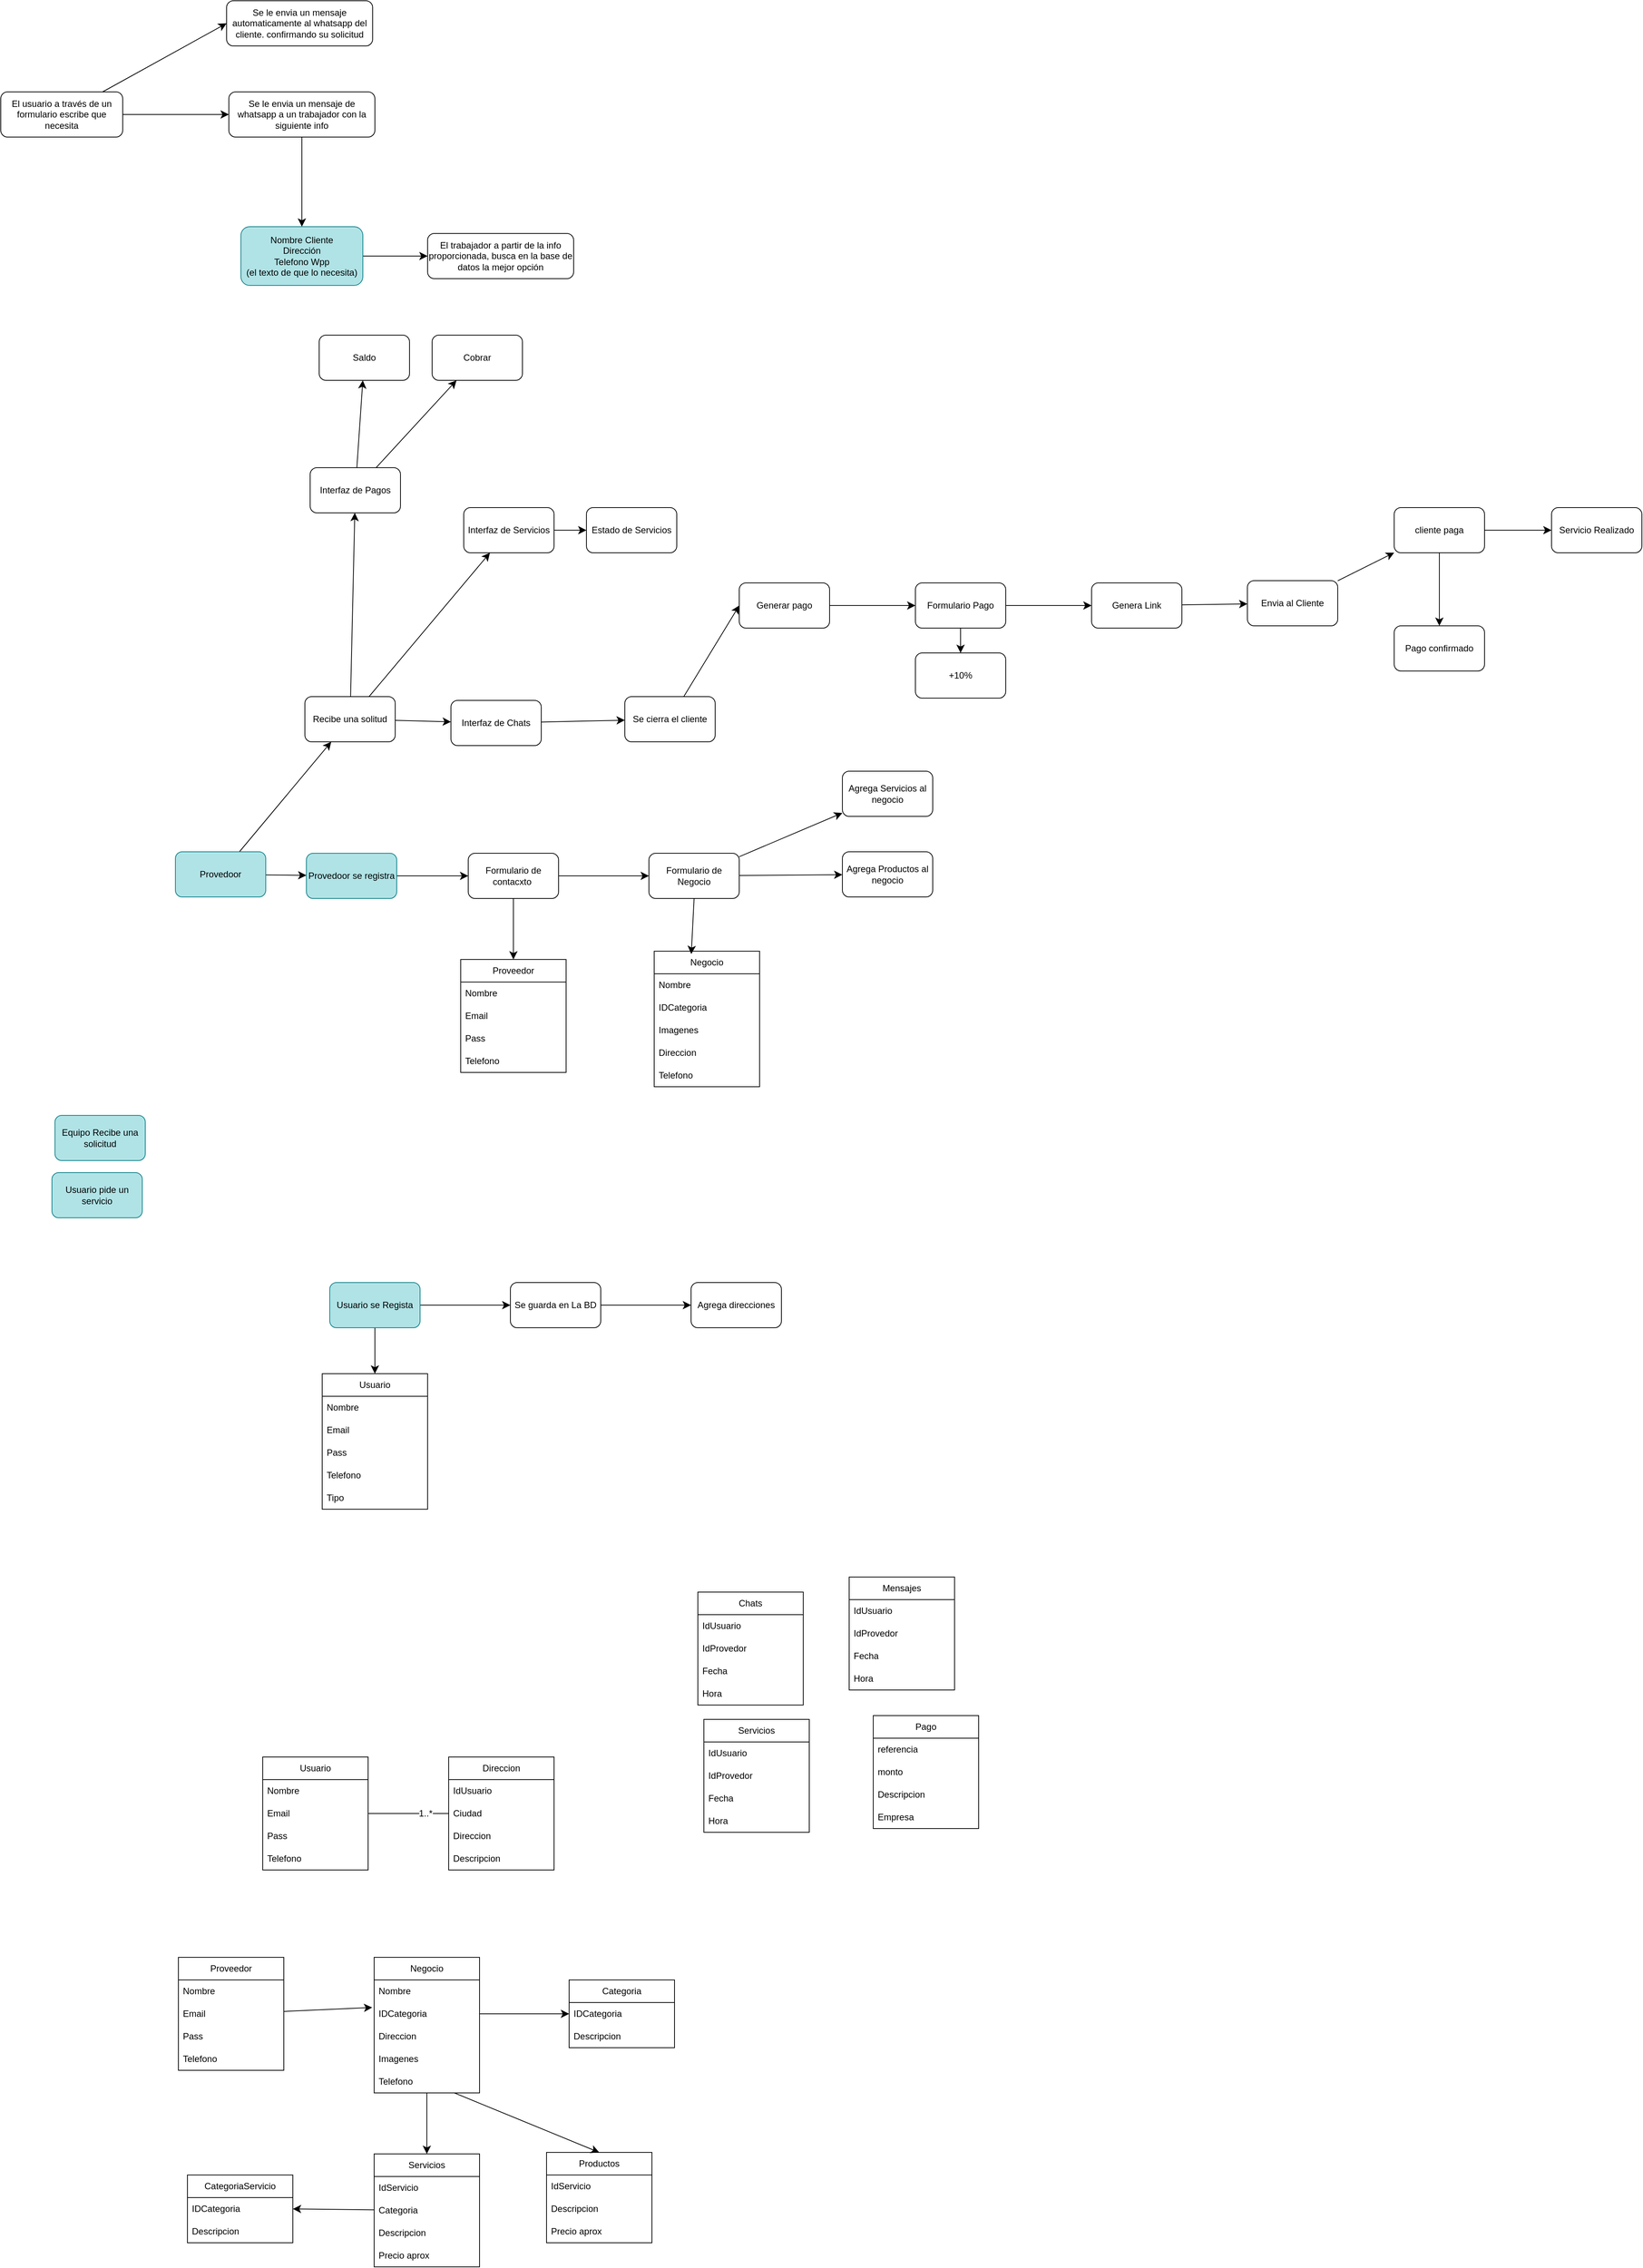 <mxfile version="26.0.14">
  <diagram name="Página-1" id="uaKkpWYk70eGb1zbvfOG">
    <mxGraphModel dx="1932" dy="2288" grid="0" gridSize="10" guides="1" tooltips="1" connect="1" arrows="1" fold="1" page="0" pageScale="1" pageWidth="827" pageHeight="1169" math="0" shadow="0">
      <root>
        <mxCell id="0" />
        <mxCell id="1" parent="0" />
        <mxCell id="vJcnkcI91-uDg8bevQt0-3" value="" style="edgeStyle=none;curved=1;rounded=0;orthogonalLoop=1;jettySize=auto;html=1;fontSize=12;startSize=8;endSize=8;entryX=0.5;entryY=0;entryDx=0;entryDy=0;" parent="1" source="vJcnkcI91-uDg8bevQt0-1" target="vJcnkcI91-uDg8bevQt0-4" edge="1">
          <mxGeometry relative="1" as="geometry">
            <mxPoint x="-21" y="307" as="targetPoint" />
          </mxGeometry>
        </mxCell>
        <mxCell id="vJcnkcI91-uDg8bevQt0-29" value="" style="edgeStyle=none;curved=1;rounded=0;orthogonalLoop=1;jettySize=auto;html=1;fontSize=12;startSize=8;endSize=8;" parent="1" source="vJcnkcI91-uDg8bevQt0-1" target="vJcnkcI91-uDg8bevQt0-28" edge="1">
          <mxGeometry relative="1" as="geometry" />
        </mxCell>
        <mxCell id="vJcnkcI91-uDg8bevQt0-1" value="Usuario se Regista" style="rounded=1;whiteSpace=wrap;html=1;fillColor=#b0e3e6;strokeColor=#0e8088;" parent="1" vertex="1">
          <mxGeometry x="-81" y="127" width="120" height="60" as="geometry" />
        </mxCell>
        <mxCell id="vJcnkcI91-uDg8bevQt0-4" value="Usuario" style="swimlane;fontStyle=0;childLayout=stackLayout;horizontal=1;startSize=30;horizontalStack=0;resizeParent=1;resizeParentMax=0;resizeLast=0;collapsible=1;marginBottom=0;whiteSpace=wrap;html=1;" parent="1" vertex="1">
          <mxGeometry x="-91" y="248" width="140" height="180" as="geometry" />
        </mxCell>
        <mxCell id="vJcnkcI91-uDg8bevQt0-6" value="Nombre" style="text;strokeColor=none;fillColor=none;align=left;verticalAlign=middle;spacingLeft=4;spacingRight=4;overflow=hidden;points=[[0,0.5],[1,0.5]];portConstraint=eastwest;rotatable=0;whiteSpace=wrap;html=1;" parent="vJcnkcI91-uDg8bevQt0-4" vertex="1">
          <mxGeometry y="30" width="140" height="30" as="geometry" />
        </mxCell>
        <mxCell id="vJcnkcI91-uDg8bevQt0-5" value="Email" style="text;strokeColor=none;fillColor=none;align=left;verticalAlign=middle;spacingLeft=4;spacingRight=4;overflow=hidden;points=[[0,0.5],[1,0.5]];portConstraint=eastwest;rotatable=0;whiteSpace=wrap;html=1;" parent="vJcnkcI91-uDg8bevQt0-4" vertex="1">
          <mxGeometry y="60" width="140" height="30" as="geometry" />
        </mxCell>
        <mxCell id="vJcnkcI91-uDg8bevQt0-8" value="Pass" style="text;strokeColor=none;fillColor=none;align=left;verticalAlign=middle;spacingLeft=4;spacingRight=4;overflow=hidden;points=[[0,0.5],[1,0.5]];portConstraint=eastwest;rotatable=0;whiteSpace=wrap;html=1;" parent="vJcnkcI91-uDg8bevQt0-4" vertex="1">
          <mxGeometry y="90" width="140" height="30" as="geometry" />
        </mxCell>
        <mxCell id="vJcnkcI91-uDg8bevQt0-7" value="Telefono" style="text;strokeColor=none;fillColor=none;align=left;verticalAlign=middle;spacingLeft=4;spacingRight=4;overflow=hidden;points=[[0,0.5],[1,0.5]];portConstraint=eastwest;rotatable=0;whiteSpace=wrap;html=1;" parent="vJcnkcI91-uDg8bevQt0-4" vertex="1">
          <mxGeometry y="120" width="140" height="30" as="geometry" />
        </mxCell>
        <mxCell id="vJcnkcI91-uDg8bevQt0-35" value="Tipo" style="text;strokeColor=none;fillColor=none;align=left;verticalAlign=middle;spacingLeft=4;spacingRight=4;overflow=hidden;points=[[0,0.5],[1,0.5]];portConstraint=eastwest;rotatable=0;whiteSpace=wrap;html=1;" parent="vJcnkcI91-uDg8bevQt0-4" vertex="1">
          <mxGeometry y="150" width="140" height="30" as="geometry" />
        </mxCell>
        <mxCell id="vJcnkcI91-uDg8bevQt0-15" value="Usuario" style="swimlane;fontStyle=0;childLayout=stackLayout;horizontal=1;startSize=30;horizontalStack=0;resizeParent=1;resizeParentMax=0;resizeLast=0;collapsible=1;marginBottom=0;whiteSpace=wrap;html=1;" parent="1" vertex="1">
          <mxGeometry x="-170" y="757" width="140" height="150" as="geometry" />
        </mxCell>
        <mxCell id="vJcnkcI91-uDg8bevQt0-16" value="Nombre" style="text;strokeColor=none;fillColor=none;align=left;verticalAlign=middle;spacingLeft=4;spacingRight=4;overflow=hidden;points=[[0,0.5],[1,0.5]];portConstraint=eastwest;rotatable=0;whiteSpace=wrap;html=1;" parent="vJcnkcI91-uDg8bevQt0-15" vertex="1">
          <mxGeometry y="30" width="140" height="30" as="geometry" />
        </mxCell>
        <mxCell id="vJcnkcI91-uDg8bevQt0-17" value="Email" style="text;strokeColor=none;fillColor=none;align=left;verticalAlign=middle;spacingLeft=4;spacingRight=4;overflow=hidden;points=[[0,0.5],[1,0.5]];portConstraint=eastwest;rotatable=0;whiteSpace=wrap;html=1;" parent="vJcnkcI91-uDg8bevQt0-15" vertex="1">
          <mxGeometry y="60" width="140" height="30" as="geometry" />
        </mxCell>
        <mxCell id="vJcnkcI91-uDg8bevQt0-18" value="Pass" style="text;strokeColor=none;fillColor=none;align=left;verticalAlign=middle;spacingLeft=4;spacingRight=4;overflow=hidden;points=[[0,0.5],[1,0.5]];portConstraint=eastwest;rotatable=0;whiteSpace=wrap;html=1;" parent="vJcnkcI91-uDg8bevQt0-15" vertex="1">
          <mxGeometry y="90" width="140" height="30" as="geometry" />
        </mxCell>
        <mxCell id="vJcnkcI91-uDg8bevQt0-19" value="Telefono" style="text;strokeColor=none;fillColor=none;align=left;verticalAlign=middle;spacingLeft=4;spacingRight=4;overflow=hidden;points=[[0,0.5],[1,0.5]];portConstraint=eastwest;rotatable=0;whiteSpace=wrap;html=1;" parent="vJcnkcI91-uDg8bevQt0-15" vertex="1">
          <mxGeometry y="120" width="140" height="30" as="geometry" />
        </mxCell>
        <mxCell id="vJcnkcI91-uDg8bevQt0-20" value="Direccion" style="swimlane;fontStyle=0;childLayout=stackLayout;horizontal=1;startSize=30;horizontalStack=0;resizeParent=1;resizeParentMax=0;resizeLast=0;collapsible=1;marginBottom=0;whiteSpace=wrap;html=1;" parent="1" vertex="1">
          <mxGeometry x="77" y="757" width="140" height="150" as="geometry" />
        </mxCell>
        <mxCell id="vJcnkcI91-uDg8bevQt0-21" value="IdUsuario" style="text;strokeColor=none;fillColor=none;align=left;verticalAlign=middle;spacingLeft=4;spacingRight=4;overflow=hidden;points=[[0,0.5],[1,0.5]];portConstraint=eastwest;rotatable=0;whiteSpace=wrap;html=1;" parent="vJcnkcI91-uDg8bevQt0-20" vertex="1">
          <mxGeometry y="30" width="140" height="30" as="geometry" />
        </mxCell>
        <mxCell id="vJcnkcI91-uDg8bevQt0-22" value="Ciudad" style="text;strokeColor=none;fillColor=none;align=left;verticalAlign=middle;spacingLeft=4;spacingRight=4;overflow=hidden;points=[[0,0.5],[1,0.5]];portConstraint=eastwest;rotatable=0;whiteSpace=wrap;html=1;" parent="vJcnkcI91-uDg8bevQt0-20" vertex="1">
          <mxGeometry y="60" width="140" height="30" as="geometry" />
        </mxCell>
        <mxCell id="vJcnkcI91-uDg8bevQt0-23" value="Direccion" style="text;strokeColor=none;fillColor=none;align=left;verticalAlign=middle;spacingLeft=4;spacingRight=4;overflow=hidden;points=[[0,0.5],[1,0.5]];portConstraint=eastwest;rotatable=0;whiteSpace=wrap;html=1;" parent="vJcnkcI91-uDg8bevQt0-20" vertex="1">
          <mxGeometry y="90" width="140" height="30" as="geometry" />
        </mxCell>
        <mxCell id="vJcnkcI91-uDg8bevQt0-24" value="Descripcion" style="text;strokeColor=none;fillColor=none;align=left;verticalAlign=middle;spacingLeft=4;spacingRight=4;overflow=hidden;points=[[0,0.5],[1,0.5]];portConstraint=eastwest;rotatable=0;whiteSpace=wrap;html=1;" parent="vJcnkcI91-uDg8bevQt0-20" vertex="1">
          <mxGeometry y="120" width="140" height="30" as="geometry" />
        </mxCell>
        <mxCell id="vJcnkcI91-uDg8bevQt0-26" style="edgeStyle=none;curved=1;rounded=0;orthogonalLoop=1;jettySize=auto;html=1;exitX=1;exitY=0.5;exitDx=0;exitDy=0;entryX=0;entryY=0.5;entryDx=0;entryDy=0;fontSize=12;strokeColor=default;endArrow=none;startFill=0;strokeWidth=1;" parent="1" source="vJcnkcI91-uDg8bevQt0-17" target="vJcnkcI91-uDg8bevQt0-22" edge="1">
          <mxGeometry relative="1" as="geometry" />
        </mxCell>
        <mxCell id="vJcnkcI91-uDg8bevQt0-27" value="1..*" style="edgeLabel;html=1;align=center;verticalAlign=middle;resizable=0;points=[];fontSize=12;" parent="vJcnkcI91-uDg8bevQt0-26" vertex="1" connectable="0">
          <mxGeometry x="0.409" relative="1" as="geometry">
            <mxPoint as="offset" />
          </mxGeometry>
        </mxCell>
        <mxCell id="vJcnkcI91-uDg8bevQt0-31" value="" style="edgeStyle=none;curved=1;rounded=0;orthogonalLoop=1;jettySize=auto;html=1;fontSize=12;startSize=8;endSize=8;" parent="1" source="vJcnkcI91-uDg8bevQt0-28" target="vJcnkcI91-uDg8bevQt0-30" edge="1">
          <mxGeometry relative="1" as="geometry" />
        </mxCell>
        <mxCell id="vJcnkcI91-uDg8bevQt0-28" value="Se guarda en La BD" style="rounded=1;whiteSpace=wrap;html=1;" parent="1" vertex="1">
          <mxGeometry x="159" y="127" width="120" height="60" as="geometry" />
        </mxCell>
        <mxCell id="vJcnkcI91-uDg8bevQt0-30" value="Agrega direcciones" style="rounded=1;whiteSpace=wrap;html=1;" parent="1" vertex="1">
          <mxGeometry x="399" y="127" width="120" height="60" as="geometry" />
        </mxCell>
        <mxCell id="vJcnkcI91-uDg8bevQt0-32" value="Usuario pide un servicio" style="rounded=1;whiteSpace=wrap;html=1;fillColor=#b0e3e6;strokeColor=#0e8088;" parent="1" vertex="1">
          <mxGeometry x="-450" y="-19" width="120" height="60" as="geometry" />
        </mxCell>
        <mxCell id="vJcnkcI91-uDg8bevQt0-73" style="edgeStyle=none;curved=1;rounded=0;orthogonalLoop=1;jettySize=auto;html=1;fontSize=12;startSize=8;endSize=8;" parent="1" source="vJcnkcI91-uDg8bevQt0-33" target="vJcnkcI91-uDg8bevQt0-72" edge="1">
          <mxGeometry relative="1" as="geometry" />
        </mxCell>
        <mxCell id="vJcnkcI91-uDg8bevQt0-33" value="Provedoor se registra" style="rounded=1;whiteSpace=wrap;html=1;fillColor=#b0e3e6;strokeColor=#0e8088;" parent="1" vertex="1">
          <mxGeometry x="-112" y="-443" width="120" height="60" as="geometry" />
        </mxCell>
        <mxCell id="vJcnkcI91-uDg8bevQt0-34" value="Equipo Recibe una solicitud" style="rounded=1;whiteSpace=wrap;html=1;fillColor=#b0e3e6;strokeColor=#0e8088;" parent="1" vertex="1">
          <mxGeometry x="-446" y="-95" width="120" height="60" as="geometry" />
        </mxCell>
        <mxCell id="vJcnkcI91-uDg8bevQt0-36" value="Proveedor" style="swimlane;fontStyle=0;childLayout=stackLayout;horizontal=1;startSize=30;horizontalStack=0;resizeParent=1;resizeParentMax=0;resizeLast=0;collapsible=1;marginBottom=0;whiteSpace=wrap;html=1;" parent="1" vertex="1">
          <mxGeometry x="-282" y="1023" width="140" height="150" as="geometry" />
        </mxCell>
        <mxCell id="vJcnkcI91-uDg8bevQt0-37" value="Nombre" style="text;strokeColor=none;fillColor=none;align=left;verticalAlign=middle;spacingLeft=4;spacingRight=4;overflow=hidden;points=[[0,0.5],[1,0.5]];portConstraint=eastwest;rotatable=0;whiteSpace=wrap;html=1;" parent="vJcnkcI91-uDg8bevQt0-36" vertex="1">
          <mxGeometry y="30" width="140" height="30" as="geometry" />
        </mxCell>
        <mxCell id="vJcnkcI91-uDg8bevQt0-38" value="Email" style="text;strokeColor=none;fillColor=none;align=left;verticalAlign=middle;spacingLeft=4;spacingRight=4;overflow=hidden;points=[[0,0.5],[1,0.5]];portConstraint=eastwest;rotatable=0;whiteSpace=wrap;html=1;" parent="vJcnkcI91-uDg8bevQt0-36" vertex="1">
          <mxGeometry y="60" width="140" height="30" as="geometry" />
        </mxCell>
        <mxCell id="vJcnkcI91-uDg8bevQt0-39" value="Pass" style="text;strokeColor=none;fillColor=none;align=left;verticalAlign=middle;spacingLeft=4;spacingRight=4;overflow=hidden;points=[[0,0.5],[1,0.5]];portConstraint=eastwest;rotatable=0;whiteSpace=wrap;html=1;" parent="vJcnkcI91-uDg8bevQt0-36" vertex="1">
          <mxGeometry y="90" width="140" height="30" as="geometry" />
        </mxCell>
        <mxCell id="vJcnkcI91-uDg8bevQt0-40" value="Telefono" style="text;strokeColor=none;fillColor=none;align=left;verticalAlign=middle;spacingLeft=4;spacingRight=4;overflow=hidden;points=[[0,0.5],[1,0.5]];portConstraint=eastwest;rotatable=0;whiteSpace=wrap;html=1;" parent="vJcnkcI91-uDg8bevQt0-36" vertex="1">
          <mxGeometry y="120" width="140" height="30" as="geometry" />
        </mxCell>
        <mxCell id="vJcnkcI91-uDg8bevQt0-59" value="" style="edgeStyle=none;curved=1;rounded=0;orthogonalLoop=1;jettySize=auto;html=1;fontSize=12;startSize=8;endSize=8;" parent="1" source="vJcnkcI91-uDg8bevQt0-41" target="vJcnkcI91-uDg8bevQt0-54" edge="1">
          <mxGeometry relative="1" as="geometry" />
        </mxCell>
        <mxCell id="vJcnkcI91-uDg8bevQt0-41" value="Negocio" style="swimlane;fontStyle=0;childLayout=stackLayout;horizontal=1;startSize=30;horizontalStack=0;resizeParent=1;resizeParentMax=0;resizeLast=0;collapsible=1;marginBottom=0;whiteSpace=wrap;html=1;" parent="1" vertex="1">
          <mxGeometry x="-22" y="1023" width="140" height="180" as="geometry" />
        </mxCell>
        <mxCell id="vJcnkcI91-uDg8bevQt0-42" value="Nombre" style="text;strokeColor=none;fillColor=none;align=left;verticalAlign=middle;spacingLeft=4;spacingRight=4;overflow=hidden;points=[[0,0.5],[1,0.5]];portConstraint=eastwest;rotatable=0;whiteSpace=wrap;html=1;" parent="vJcnkcI91-uDg8bevQt0-41" vertex="1">
          <mxGeometry y="30" width="140" height="30" as="geometry" />
        </mxCell>
        <mxCell id="vJcnkcI91-uDg8bevQt0-46" value="IDCategoria" style="text;strokeColor=none;fillColor=none;align=left;verticalAlign=middle;spacingLeft=4;spacingRight=4;overflow=hidden;points=[[0,0.5],[1,0.5]];portConstraint=eastwest;rotatable=0;whiteSpace=wrap;html=1;" parent="vJcnkcI91-uDg8bevQt0-41" vertex="1">
          <mxGeometry y="60" width="140" height="30" as="geometry" />
        </mxCell>
        <mxCell id="vJcnkcI91-uDg8bevQt0-43" value="Direccion" style="text;strokeColor=none;fillColor=none;align=left;verticalAlign=middle;spacingLeft=4;spacingRight=4;overflow=hidden;points=[[0,0.5],[1,0.5]];portConstraint=eastwest;rotatable=0;whiteSpace=wrap;html=1;" parent="vJcnkcI91-uDg8bevQt0-41" vertex="1">
          <mxGeometry y="90" width="140" height="30" as="geometry" />
        </mxCell>
        <mxCell id="vJcnkcI91-uDg8bevQt0-89" value="Imagenes" style="text;strokeColor=none;fillColor=none;align=left;verticalAlign=middle;spacingLeft=4;spacingRight=4;overflow=hidden;points=[[0,0.5],[1,0.5]];portConstraint=eastwest;rotatable=0;whiteSpace=wrap;html=1;" parent="vJcnkcI91-uDg8bevQt0-41" vertex="1">
          <mxGeometry y="120" width="140" height="30" as="geometry" />
        </mxCell>
        <mxCell id="vJcnkcI91-uDg8bevQt0-45" value="Telefono" style="text;strokeColor=none;fillColor=none;align=left;verticalAlign=middle;spacingLeft=4;spacingRight=4;overflow=hidden;points=[[0,0.5],[1,0.5]];portConstraint=eastwest;rotatable=0;whiteSpace=wrap;html=1;" parent="vJcnkcI91-uDg8bevQt0-41" vertex="1">
          <mxGeometry y="150" width="140" height="30" as="geometry" />
        </mxCell>
        <mxCell id="vJcnkcI91-uDg8bevQt0-47" value="Categoria" style="swimlane;fontStyle=0;childLayout=stackLayout;horizontal=1;startSize=30;horizontalStack=0;resizeParent=1;resizeParentMax=0;resizeLast=0;collapsible=1;marginBottom=0;whiteSpace=wrap;html=1;" parent="1" vertex="1">
          <mxGeometry x="237" y="1053" width="140" height="90" as="geometry" />
        </mxCell>
        <mxCell id="vJcnkcI91-uDg8bevQt0-48" value="IDCategoria" style="text;strokeColor=none;fillColor=none;align=left;verticalAlign=middle;spacingLeft=4;spacingRight=4;overflow=hidden;points=[[0,0.5],[1,0.5]];portConstraint=eastwest;rotatable=0;whiteSpace=wrap;html=1;" parent="vJcnkcI91-uDg8bevQt0-47" vertex="1">
          <mxGeometry y="30" width="140" height="30" as="geometry" />
        </mxCell>
        <mxCell id="vJcnkcI91-uDg8bevQt0-49" value="Descripcion" style="text;strokeColor=none;fillColor=none;align=left;verticalAlign=middle;spacingLeft=4;spacingRight=4;overflow=hidden;points=[[0,0.5],[1,0.5]];portConstraint=eastwest;rotatable=0;whiteSpace=wrap;html=1;" parent="vJcnkcI91-uDg8bevQt0-47" vertex="1">
          <mxGeometry y="60" width="140" height="30" as="geometry" />
        </mxCell>
        <mxCell id="vJcnkcI91-uDg8bevQt0-52" style="edgeStyle=none;curved=1;rounded=0;orthogonalLoop=1;jettySize=auto;html=1;exitX=1;exitY=0.5;exitDx=0;exitDy=0;entryX=0;entryY=0.5;entryDx=0;entryDy=0;fontSize=12;startSize=8;endSize=8;" parent="1" source="vJcnkcI91-uDg8bevQt0-46" target="vJcnkcI91-uDg8bevQt0-48" edge="1">
          <mxGeometry relative="1" as="geometry" />
        </mxCell>
        <mxCell id="vJcnkcI91-uDg8bevQt0-53" style="edgeStyle=none;curved=1;rounded=0;orthogonalLoop=1;jettySize=auto;html=1;entryX=-0.018;entryY=0.219;entryDx=0;entryDy=0;entryPerimeter=0;fontSize=12;startSize=8;endSize=8;" parent="1" source="vJcnkcI91-uDg8bevQt0-36" target="vJcnkcI91-uDg8bevQt0-46" edge="1">
          <mxGeometry relative="1" as="geometry" />
        </mxCell>
        <mxCell id="vJcnkcI91-uDg8bevQt0-54" value="Servicios" style="swimlane;fontStyle=0;childLayout=stackLayout;horizontal=1;startSize=30;horizontalStack=0;resizeParent=1;resizeParentMax=0;resizeLast=0;collapsible=1;marginBottom=0;whiteSpace=wrap;html=1;" parent="1" vertex="1">
          <mxGeometry x="-22" y="1284" width="140" height="150" as="geometry" />
        </mxCell>
        <mxCell id="vJcnkcI91-uDg8bevQt0-55" value="IdServicio" style="text;strokeColor=none;fillColor=none;align=left;verticalAlign=middle;spacingLeft=4;spacingRight=4;overflow=hidden;points=[[0,0.5],[1,0.5]];portConstraint=eastwest;rotatable=0;whiteSpace=wrap;html=1;" parent="vJcnkcI91-uDg8bevQt0-54" vertex="1">
          <mxGeometry y="30" width="140" height="30" as="geometry" />
        </mxCell>
        <mxCell id="vJcnkcI91-uDg8bevQt0-64" value="Categoria" style="text;strokeColor=none;fillColor=none;align=left;verticalAlign=middle;spacingLeft=4;spacingRight=4;overflow=hidden;points=[[0,0.5],[1,0.5]];portConstraint=eastwest;rotatable=0;whiteSpace=wrap;html=1;" parent="vJcnkcI91-uDg8bevQt0-54" vertex="1">
          <mxGeometry y="60" width="140" height="30" as="geometry" />
        </mxCell>
        <mxCell id="vJcnkcI91-uDg8bevQt0-56" value="Descripcion" style="text;strokeColor=none;fillColor=none;align=left;verticalAlign=middle;spacingLeft=4;spacingRight=4;overflow=hidden;points=[[0,0.5],[1,0.5]];portConstraint=eastwest;rotatable=0;whiteSpace=wrap;html=1;" parent="vJcnkcI91-uDg8bevQt0-54" vertex="1">
          <mxGeometry y="90" width="140" height="30" as="geometry" />
        </mxCell>
        <mxCell id="vJcnkcI91-uDg8bevQt0-57" value="Precio aprox" style="text;strokeColor=none;fillColor=none;align=left;verticalAlign=middle;spacingLeft=4;spacingRight=4;overflow=hidden;points=[[0,0.5],[1,0.5]];portConstraint=eastwest;rotatable=0;whiteSpace=wrap;html=1;" parent="vJcnkcI91-uDg8bevQt0-54" vertex="1">
          <mxGeometry y="120" width="140" height="30" as="geometry" />
        </mxCell>
        <mxCell id="vJcnkcI91-uDg8bevQt0-60" value="Productos" style="swimlane;fontStyle=0;childLayout=stackLayout;horizontal=1;startSize=30;horizontalStack=0;resizeParent=1;resizeParentMax=0;resizeLast=0;collapsible=1;marginBottom=0;whiteSpace=wrap;html=1;" parent="1" vertex="1">
          <mxGeometry x="207" y="1282" width="140" height="120" as="geometry" />
        </mxCell>
        <mxCell id="vJcnkcI91-uDg8bevQt0-61" value="IdServicio" style="text;strokeColor=none;fillColor=none;align=left;verticalAlign=middle;spacingLeft=4;spacingRight=4;overflow=hidden;points=[[0,0.5],[1,0.5]];portConstraint=eastwest;rotatable=0;whiteSpace=wrap;html=1;" parent="vJcnkcI91-uDg8bevQt0-60" vertex="1">
          <mxGeometry y="30" width="140" height="30" as="geometry" />
        </mxCell>
        <mxCell id="vJcnkcI91-uDg8bevQt0-62" value="Descripcion" style="text;strokeColor=none;fillColor=none;align=left;verticalAlign=middle;spacingLeft=4;spacingRight=4;overflow=hidden;points=[[0,0.5],[1,0.5]];portConstraint=eastwest;rotatable=0;whiteSpace=wrap;html=1;" parent="vJcnkcI91-uDg8bevQt0-60" vertex="1">
          <mxGeometry y="60" width="140" height="30" as="geometry" />
        </mxCell>
        <mxCell id="vJcnkcI91-uDg8bevQt0-63" value="Precio aprox" style="text;strokeColor=none;fillColor=none;align=left;verticalAlign=middle;spacingLeft=4;spacingRight=4;overflow=hidden;points=[[0,0.5],[1,0.5]];portConstraint=eastwest;rotatable=0;whiteSpace=wrap;html=1;" parent="vJcnkcI91-uDg8bevQt0-60" vertex="1">
          <mxGeometry y="90" width="140" height="30" as="geometry" />
        </mxCell>
        <mxCell id="vJcnkcI91-uDg8bevQt0-65" value="CategoriaServicio" style="swimlane;fontStyle=0;childLayout=stackLayout;horizontal=1;startSize=30;horizontalStack=0;resizeParent=1;resizeParentMax=0;resizeLast=0;collapsible=1;marginBottom=0;whiteSpace=wrap;html=1;" parent="1" vertex="1">
          <mxGeometry x="-270" y="1312" width="140" height="90" as="geometry" />
        </mxCell>
        <mxCell id="vJcnkcI91-uDg8bevQt0-66" value="IDCategoria" style="text;strokeColor=none;fillColor=none;align=left;verticalAlign=middle;spacingLeft=4;spacingRight=4;overflow=hidden;points=[[0,0.5],[1,0.5]];portConstraint=eastwest;rotatable=0;whiteSpace=wrap;html=1;" parent="vJcnkcI91-uDg8bevQt0-65" vertex="1">
          <mxGeometry y="30" width="140" height="30" as="geometry" />
        </mxCell>
        <mxCell id="vJcnkcI91-uDg8bevQt0-67" value="Descripcion" style="text;strokeColor=none;fillColor=none;align=left;verticalAlign=middle;spacingLeft=4;spacingRight=4;overflow=hidden;points=[[0,0.5],[1,0.5]];portConstraint=eastwest;rotatable=0;whiteSpace=wrap;html=1;" parent="vJcnkcI91-uDg8bevQt0-65" vertex="1">
          <mxGeometry y="60" width="140" height="30" as="geometry" />
        </mxCell>
        <mxCell id="vJcnkcI91-uDg8bevQt0-68" style="edgeStyle=none;curved=1;rounded=0;orthogonalLoop=1;jettySize=auto;html=1;entryX=1;entryY=0.5;entryDx=0;entryDy=0;fontSize=12;startSize=8;endSize=8;" parent="1" source="vJcnkcI91-uDg8bevQt0-64" target="vJcnkcI91-uDg8bevQt0-66" edge="1">
          <mxGeometry relative="1" as="geometry" />
        </mxCell>
        <mxCell id="vJcnkcI91-uDg8bevQt0-69" style="edgeStyle=none;curved=1;rounded=0;orthogonalLoop=1;jettySize=auto;html=1;entryX=0.5;entryY=0;entryDx=0;entryDy=0;fontSize=12;startSize=8;endSize=8;" parent="1" source="vJcnkcI91-uDg8bevQt0-45" target="vJcnkcI91-uDg8bevQt0-60" edge="1">
          <mxGeometry relative="1" as="geometry" />
        </mxCell>
        <mxCell id="vJcnkcI91-uDg8bevQt0-79" style="edgeStyle=none;curved=1;rounded=0;orthogonalLoop=1;jettySize=auto;html=1;entryX=0.5;entryY=0;entryDx=0;entryDy=0;fontSize=12;startSize=8;endSize=8;" parent="1" source="vJcnkcI91-uDg8bevQt0-72" target="vJcnkcI91-uDg8bevQt0-74" edge="1">
          <mxGeometry relative="1" as="geometry" />
        </mxCell>
        <mxCell id="vJcnkcI91-uDg8bevQt0-81" value="" style="edgeStyle=none;curved=1;rounded=0;orthogonalLoop=1;jettySize=auto;html=1;fontSize=12;startSize=8;endSize=8;" parent="1" source="vJcnkcI91-uDg8bevQt0-72" target="vJcnkcI91-uDg8bevQt0-80" edge="1">
          <mxGeometry relative="1" as="geometry" />
        </mxCell>
        <mxCell id="vJcnkcI91-uDg8bevQt0-72" value="Formulario de contacxto&amp;nbsp;" style="rounded=1;whiteSpace=wrap;html=1;" parent="1" vertex="1">
          <mxGeometry x="103" y="-443" width="120" height="60" as="geometry" />
        </mxCell>
        <mxCell id="vJcnkcI91-uDg8bevQt0-74" value="Proveedor" style="swimlane;fontStyle=0;childLayout=stackLayout;horizontal=1;startSize=30;horizontalStack=0;resizeParent=1;resizeParentMax=0;resizeLast=0;collapsible=1;marginBottom=0;whiteSpace=wrap;html=1;" parent="1" vertex="1">
          <mxGeometry x="93" y="-302" width="140" height="150" as="geometry" />
        </mxCell>
        <mxCell id="vJcnkcI91-uDg8bevQt0-75" value="Nombre" style="text;strokeColor=none;fillColor=none;align=left;verticalAlign=middle;spacingLeft=4;spacingRight=4;overflow=hidden;points=[[0,0.5],[1,0.5]];portConstraint=eastwest;rotatable=0;whiteSpace=wrap;html=1;" parent="vJcnkcI91-uDg8bevQt0-74" vertex="1">
          <mxGeometry y="30" width="140" height="30" as="geometry" />
        </mxCell>
        <mxCell id="vJcnkcI91-uDg8bevQt0-76" value="Email" style="text;strokeColor=none;fillColor=none;align=left;verticalAlign=middle;spacingLeft=4;spacingRight=4;overflow=hidden;points=[[0,0.5],[1,0.5]];portConstraint=eastwest;rotatable=0;whiteSpace=wrap;html=1;" parent="vJcnkcI91-uDg8bevQt0-74" vertex="1">
          <mxGeometry y="60" width="140" height="30" as="geometry" />
        </mxCell>
        <mxCell id="vJcnkcI91-uDg8bevQt0-77" value="Pass" style="text;strokeColor=none;fillColor=none;align=left;verticalAlign=middle;spacingLeft=4;spacingRight=4;overflow=hidden;points=[[0,0.5],[1,0.5]];portConstraint=eastwest;rotatable=0;whiteSpace=wrap;html=1;" parent="vJcnkcI91-uDg8bevQt0-74" vertex="1">
          <mxGeometry y="90" width="140" height="30" as="geometry" />
        </mxCell>
        <mxCell id="vJcnkcI91-uDg8bevQt0-78" value="Telefono" style="text;strokeColor=none;fillColor=none;align=left;verticalAlign=middle;spacingLeft=4;spacingRight=4;overflow=hidden;points=[[0,0.5],[1,0.5]];portConstraint=eastwest;rotatable=0;whiteSpace=wrap;html=1;" parent="vJcnkcI91-uDg8bevQt0-74" vertex="1">
          <mxGeometry y="120" width="140" height="30" as="geometry" />
        </mxCell>
        <mxCell id="vJcnkcI91-uDg8bevQt0-91" value="" style="edgeStyle=none;curved=1;rounded=0;orthogonalLoop=1;jettySize=auto;html=1;fontSize=12;startSize=8;endSize=8;" parent="1" source="vJcnkcI91-uDg8bevQt0-80" target="vJcnkcI91-uDg8bevQt0-90" edge="1">
          <mxGeometry relative="1" as="geometry" />
        </mxCell>
        <mxCell id="vJcnkcI91-uDg8bevQt0-94" style="edgeStyle=none;curved=1;rounded=0;orthogonalLoop=1;jettySize=auto;html=1;fontSize=12;startSize=8;endSize=8;" parent="1" source="vJcnkcI91-uDg8bevQt0-80" target="vJcnkcI91-uDg8bevQt0-93" edge="1">
          <mxGeometry relative="1" as="geometry" />
        </mxCell>
        <mxCell id="vJcnkcI91-uDg8bevQt0-80" value="Formulario de Negocio" style="rounded=1;whiteSpace=wrap;html=1;" parent="1" vertex="1">
          <mxGeometry x="343" y="-443" width="120" height="60" as="geometry" />
        </mxCell>
        <mxCell id="vJcnkcI91-uDg8bevQt0-82" value="Negocio" style="swimlane;fontStyle=0;childLayout=stackLayout;horizontal=1;startSize=30;horizontalStack=0;resizeParent=1;resizeParentMax=0;resizeLast=0;collapsible=1;marginBottom=0;whiteSpace=wrap;html=1;" parent="1" vertex="1">
          <mxGeometry x="350" y="-313" width="140" height="180" as="geometry" />
        </mxCell>
        <mxCell id="vJcnkcI91-uDg8bevQt0-83" value="Nombre" style="text;strokeColor=none;fillColor=none;align=left;verticalAlign=middle;spacingLeft=4;spacingRight=4;overflow=hidden;points=[[0,0.5],[1,0.5]];portConstraint=eastwest;rotatable=0;whiteSpace=wrap;html=1;" parent="vJcnkcI91-uDg8bevQt0-82" vertex="1">
          <mxGeometry y="30" width="140" height="30" as="geometry" />
        </mxCell>
        <mxCell id="vJcnkcI91-uDg8bevQt0-84" value="IDCategoria" style="text;strokeColor=none;fillColor=none;align=left;verticalAlign=middle;spacingLeft=4;spacingRight=4;overflow=hidden;points=[[0,0.5],[1,0.5]];portConstraint=eastwest;rotatable=0;whiteSpace=wrap;html=1;" parent="vJcnkcI91-uDg8bevQt0-82" vertex="1">
          <mxGeometry y="60" width="140" height="30" as="geometry" />
        </mxCell>
        <mxCell id="vJcnkcI91-uDg8bevQt0-87" value="Imagenes" style="text;strokeColor=none;fillColor=none;align=left;verticalAlign=middle;spacingLeft=4;spacingRight=4;overflow=hidden;points=[[0,0.5],[1,0.5]];portConstraint=eastwest;rotatable=0;whiteSpace=wrap;html=1;" parent="vJcnkcI91-uDg8bevQt0-82" vertex="1">
          <mxGeometry y="90" width="140" height="30" as="geometry" />
        </mxCell>
        <mxCell id="vJcnkcI91-uDg8bevQt0-85" value="Direccion" style="text;strokeColor=none;fillColor=none;align=left;verticalAlign=middle;spacingLeft=4;spacingRight=4;overflow=hidden;points=[[0,0.5],[1,0.5]];portConstraint=eastwest;rotatable=0;whiteSpace=wrap;html=1;" parent="vJcnkcI91-uDg8bevQt0-82" vertex="1">
          <mxGeometry y="120" width="140" height="30" as="geometry" />
        </mxCell>
        <mxCell id="vJcnkcI91-uDg8bevQt0-86" value="Telefono" style="text;strokeColor=none;fillColor=none;align=left;verticalAlign=middle;spacingLeft=4;spacingRight=4;overflow=hidden;points=[[0,0.5],[1,0.5]];portConstraint=eastwest;rotatable=0;whiteSpace=wrap;html=1;" parent="vJcnkcI91-uDg8bevQt0-82" vertex="1">
          <mxGeometry y="150" width="140" height="30" as="geometry" />
        </mxCell>
        <mxCell id="vJcnkcI91-uDg8bevQt0-90" value="Agrega Servicios al negocio" style="rounded=1;whiteSpace=wrap;html=1;" parent="1" vertex="1">
          <mxGeometry x="600" y="-552" width="120" height="60" as="geometry" />
        </mxCell>
        <mxCell id="vJcnkcI91-uDg8bevQt0-92" style="edgeStyle=none;curved=1;rounded=0;orthogonalLoop=1;jettySize=auto;html=1;exitX=0.5;exitY=1;exitDx=0;exitDy=0;entryX=0.352;entryY=0.021;entryDx=0;entryDy=0;entryPerimeter=0;fontSize=12;startSize=8;endSize=8;" parent="1" source="vJcnkcI91-uDg8bevQt0-80" target="vJcnkcI91-uDg8bevQt0-82" edge="1">
          <mxGeometry relative="1" as="geometry" />
        </mxCell>
        <mxCell id="vJcnkcI91-uDg8bevQt0-93" value="Agrega Productos al negocio" style="rounded=1;whiteSpace=wrap;html=1;" parent="1" vertex="1">
          <mxGeometry x="600" y="-445" width="120" height="60" as="geometry" />
        </mxCell>
        <mxCell id="vJcnkcI91-uDg8bevQt0-97" value="" style="edgeStyle=none;curved=1;rounded=0;orthogonalLoop=1;jettySize=auto;html=1;fontSize=12;startSize=8;endSize=8;" parent="1" source="vJcnkcI91-uDg8bevQt0-95" target="vJcnkcI91-uDg8bevQt0-96" edge="1">
          <mxGeometry relative="1" as="geometry" />
        </mxCell>
        <mxCell id="vJcnkcI91-uDg8bevQt0-98" style="edgeStyle=none;curved=1;rounded=0;orthogonalLoop=1;jettySize=auto;html=1;fontSize=12;startSize=8;endSize=8;" parent="1" source="vJcnkcI91-uDg8bevQt0-95" target="vJcnkcI91-uDg8bevQt0-33" edge="1">
          <mxGeometry relative="1" as="geometry" />
        </mxCell>
        <mxCell id="vJcnkcI91-uDg8bevQt0-95" value="Provedoor" style="rounded=1;whiteSpace=wrap;html=1;fillColor=#b0e3e6;strokeColor=#0e8088;" parent="1" vertex="1">
          <mxGeometry x="-286" y="-445" width="120" height="60" as="geometry" />
        </mxCell>
        <mxCell id="vJcnkcI91-uDg8bevQt0-100" value="" style="edgeStyle=none;curved=1;rounded=0;orthogonalLoop=1;jettySize=auto;html=1;fontSize=12;startSize=8;endSize=8;" parent="1" source="vJcnkcI91-uDg8bevQt0-96" target="vJcnkcI91-uDg8bevQt0-99" edge="1">
          <mxGeometry relative="1" as="geometry" />
        </mxCell>
        <mxCell id="vJcnkcI91-uDg8bevQt0-118" value="" style="edgeStyle=none;curved=1;rounded=0;orthogonalLoop=1;jettySize=auto;html=1;fontSize=12;startSize=8;endSize=8;" parent="1" source="vJcnkcI91-uDg8bevQt0-96" target="vJcnkcI91-uDg8bevQt0-117" edge="1">
          <mxGeometry relative="1" as="geometry" />
        </mxCell>
        <mxCell id="vJcnkcI91-uDg8bevQt0-122" value="" style="edgeStyle=none;curved=1;rounded=0;orthogonalLoop=1;jettySize=auto;html=1;fontSize=12;startSize=8;endSize=8;" parent="1" source="vJcnkcI91-uDg8bevQt0-96" target="vJcnkcI91-uDg8bevQt0-121" edge="1">
          <mxGeometry relative="1" as="geometry" />
        </mxCell>
        <mxCell id="vJcnkcI91-uDg8bevQt0-96" value="Recibe una solitud" style="rounded=1;whiteSpace=wrap;html=1;" parent="1" vertex="1">
          <mxGeometry x="-114" y="-651" width="120" height="60" as="geometry" />
        </mxCell>
        <mxCell id="vJcnkcI91-uDg8bevQt0-128" value="" style="edgeStyle=none;curved=1;rounded=0;orthogonalLoop=1;jettySize=auto;html=1;fontSize=12;startSize=8;endSize=8;" parent="1" source="vJcnkcI91-uDg8bevQt0-99" target="vJcnkcI91-uDg8bevQt0-127" edge="1">
          <mxGeometry relative="1" as="geometry" />
        </mxCell>
        <mxCell id="vJcnkcI91-uDg8bevQt0-99" value="Interfaz de Chats" style="rounded=1;whiteSpace=wrap;html=1;" parent="1" vertex="1">
          <mxGeometry x="80" y="-646" width="120" height="60" as="geometry" />
        </mxCell>
        <mxCell id="vJcnkcI91-uDg8bevQt0-104" value="" style="edgeStyle=none;curved=1;rounded=0;orthogonalLoop=1;jettySize=auto;html=1;fontSize=12;startSize=8;endSize=8;exitX=1;exitY=0.5;exitDx=0;exitDy=0;" parent="1" source="vJcnkcI91-uDg8bevQt0-101" target="vJcnkcI91-uDg8bevQt0-103" edge="1">
          <mxGeometry relative="1" as="geometry">
            <mxPoint x="611.0" y="-772" as="sourcePoint" />
          </mxGeometry>
        </mxCell>
        <mxCell id="vJcnkcI91-uDg8bevQt0-101" value="Generar pago" style="rounded=1;whiteSpace=wrap;html=1;" parent="1" vertex="1">
          <mxGeometry x="463" y="-802" width="120" height="60" as="geometry" />
        </mxCell>
        <mxCell id="vJcnkcI91-uDg8bevQt0-106" value="" style="edgeStyle=none;curved=1;rounded=0;orthogonalLoop=1;jettySize=auto;html=1;fontSize=12;startSize=8;endSize=8;" parent="1" source="vJcnkcI91-uDg8bevQt0-103" target="vJcnkcI91-uDg8bevQt0-105" edge="1">
          <mxGeometry relative="1" as="geometry" />
        </mxCell>
        <mxCell id="vJcnkcI91-uDg8bevQt0-114" value="" style="edgeStyle=none;curved=1;rounded=0;orthogonalLoop=1;jettySize=auto;html=1;fontSize=12;startSize=8;endSize=8;" parent="1" source="vJcnkcI91-uDg8bevQt0-103" target="vJcnkcI91-uDg8bevQt0-113" edge="1">
          <mxGeometry relative="1" as="geometry" />
        </mxCell>
        <mxCell id="vJcnkcI91-uDg8bevQt0-103" value="Formulario Pago" style="rounded=1;whiteSpace=wrap;html=1;" parent="1" vertex="1">
          <mxGeometry x="697" y="-802" width="120" height="60" as="geometry" />
        </mxCell>
        <mxCell id="vJcnkcI91-uDg8bevQt0-108" value="" style="edgeStyle=none;curved=1;rounded=0;orthogonalLoop=1;jettySize=auto;html=1;fontSize=12;startSize=8;endSize=8;" parent="1" source="vJcnkcI91-uDg8bevQt0-105" target="vJcnkcI91-uDg8bevQt0-107" edge="1">
          <mxGeometry relative="1" as="geometry" />
        </mxCell>
        <mxCell id="vJcnkcI91-uDg8bevQt0-105" value="Genera Link" style="rounded=1;whiteSpace=wrap;html=1;" parent="1" vertex="1">
          <mxGeometry x="931" y="-802" width="120" height="60" as="geometry" />
        </mxCell>
        <mxCell id="vJcnkcI91-uDg8bevQt0-110" value="" style="edgeStyle=none;curved=1;rounded=0;orthogonalLoop=1;jettySize=auto;html=1;fontSize=12;startSize=8;endSize=8;" parent="1" source="vJcnkcI91-uDg8bevQt0-107" target="vJcnkcI91-uDg8bevQt0-109" edge="1">
          <mxGeometry relative="1" as="geometry" />
        </mxCell>
        <mxCell id="vJcnkcI91-uDg8bevQt0-107" value="Envia al Cliente" style="rounded=1;whiteSpace=wrap;html=1;" parent="1" vertex="1">
          <mxGeometry x="1138" y="-805" width="120" height="60" as="geometry" />
        </mxCell>
        <mxCell id="vJcnkcI91-uDg8bevQt0-112" value="" style="edgeStyle=none;curved=1;rounded=0;orthogonalLoop=1;jettySize=auto;html=1;fontSize=12;startSize=8;endSize=8;" parent="1" source="vJcnkcI91-uDg8bevQt0-109" target="vJcnkcI91-uDg8bevQt0-111" edge="1">
          <mxGeometry relative="1" as="geometry" />
        </mxCell>
        <mxCell id="vJcnkcI91-uDg8bevQt0-116" value="" style="edgeStyle=none;curved=1;rounded=0;orthogonalLoop=1;jettySize=auto;html=1;fontSize=12;startSize=8;endSize=8;" parent="1" source="vJcnkcI91-uDg8bevQt0-109" target="vJcnkcI91-uDg8bevQt0-115" edge="1">
          <mxGeometry relative="1" as="geometry" />
        </mxCell>
        <mxCell id="vJcnkcI91-uDg8bevQt0-109" value="cliente paga" style="rounded=1;whiteSpace=wrap;html=1;" parent="1" vertex="1">
          <mxGeometry x="1333" y="-902" width="120" height="60" as="geometry" />
        </mxCell>
        <mxCell id="vJcnkcI91-uDg8bevQt0-111" value="Pago confirmado" style="rounded=1;whiteSpace=wrap;html=1;" parent="1" vertex="1">
          <mxGeometry x="1333" y="-745" width="120" height="60" as="geometry" />
        </mxCell>
        <mxCell id="vJcnkcI91-uDg8bevQt0-113" value="+10%" style="rounded=1;whiteSpace=wrap;html=1;" parent="1" vertex="1">
          <mxGeometry x="697" y="-709" width="120" height="60" as="geometry" />
        </mxCell>
        <mxCell id="vJcnkcI91-uDg8bevQt0-115" value="Servicio Realizado" style="rounded=1;whiteSpace=wrap;html=1;" parent="1" vertex="1">
          <mxGeometry x="1542" y="-902" width="120" height="60" as="geometry" />
        </mxCell>
        <mxCell id="vJcnkcI91-uDg8bevQt0-120" value="" style="edgeStyle=none;curved=1;rounded=0;orthogonalLoop=1;jettySize=auto;html=1;fontSize=12;startSize=8;endSize=8;" parent="1" source="vJcnkcI91-uDg8bevQt0-117" target="vJcnkcI91-uDg8bevQt0-119" edge="1">
          <mxGeometry relative="1" as="geometry" />
        </mxCell>
        <mxCell id="vJcnkcI91-uDg8bevQt0-117" value="Interfaz de Servicios" style="rounded=1;whiteSpace=wrap;html=1;" parent="1" vertex="1">
          <mxGeometry x="97" y="-902" width="120" height="60" as="geometry" />
        </mxCell>
        <mxCell id="vJcnkcI91-uDg8bevQt0-119" value="Estado de Servicios" style="rounded=1;whiteSpace=wrap;html=1;" parent="1" vertex="1">
          <mxGeometry x="260" y="-902" width="120" height="60" as="geometry" />
        </mxCell>
        <mxCell id="vJcnkcI91-uDg8bevQt0-124" value="" style="edgeStyle=none;curved=1;rounded=0;orthogonalLoop=1;jettySize=auto;html=1;fontSize=12;startSize=8;endSize=8;" parent="1" source="vJcnkcI91-uDg8bevQt0-121" target="vJcnkcI91-uDg8bevQt0-123" edge="1">
          <mxGeometry relative="1" as="geometry" />
        </mxCell>
        <mxCell id="vJcnkcI91-uDg8bevQt0-126" value="" style="edgeStyle=none;curved=1;rounded=0;orthogonalLoop=1;jettySize=auto;html=1;fontSize=12;startSize=8;endSize=8;" parent="1" source="vJcnkcI91-uDg8bevQt0-121" target="vJcnkcI91-uDg8bevQt0-125" edge="1">
          <mxGeometry relative="1" as="geometry" />
        </mxCell>
        <mxCell id="vJcnkcI91-uDg8bevQt0-121" value="Interfaz de Pagos" style="rounded=1;whiteSpace=wrap;html=1;" parent="1" vertex="1">
          <mxGeometry x="-107" y="-955" width="120" height="60" as="geometry" />
        </mxCell>
        <mxCell id="vJcnkcI91-uDg8bevQt0-123" value="Saldo" style="rounded=1;whiteSpace=wrap;html=1;" parent="1" vertex="1">
          <mxGeometry x="-95" y="-1131" width="120" height="60" as="geometry" />
        </mxCell>
        <mxCell id="vJcnkcI91-uDg8bevQt0-125" value="Cobrar" style="rounded=1;whiteSpace=wrap;html=1;" parent="1" vertex="1">
          <mxGeometry x="55" y="-1131" width="120" height="60" as="geometry" />
        </mxCell>
        <mxCell id="vJcnkcI91-uDg8bevQt0-129" style="edgeStyle=none;curved=1;rounded=0;orthogonalLoop=1;jettySize=auto;html=1;entryX=0;entryY=0.5;entryDx=0;entryDy=0;fontSize=12;startSize=8;endSize=8;" parent="1" source="vJcnkcI91-uDg8bevQt0-127" target="vJcnkcI91-uDg8bevQt0-101" edge="1">
          <mxGeometry relative="1" as="geometry" />
        </mxCell>
        <mxCell id="vJcnkcI91-uDg8bevQt0-127" value="Se cierra el cliente" style="rounded=1;whiteSpace=wrap;html=1;" parent="1" vertex="1">
          <mxGeometry x="311" y="-651" width="120" height="60" as="geometry" />
        </mxCell>
        <mxCell id="vJcnkcI91-uDg8bevQt0-130" value="Servicios" style="swimlane;fontStyle=0;childLayout=stackLayout;horizontal=1;startSize=30;horizontalStack=0;resizeParent=1;resizeParentMax=0;resizeLast=0;collapsible=1;marginBottom=0;whiteSpace=wrap;html=1;" parent="1" vertex="1">
          <mxGeometry x="416" y="707" width="140" height="150" as="geometry" />
        </mxCell>
        <mxCell id="vJcnkcI91-uDg8bevQt0-131" value="IdUsuario" style="text;strokeColor=none;fillColor=none;align=left;verticalAlign=middle;spacingLeft=4;spacingRight=4;overflow=hidden;points=[[0,0.5],[1,0.5]];portConstraint=eastwest;rotatable=0;whiteSpace=wrap;html=1;" parent="vJcnkcI91-uDg8bevQt0-130" vertex="1">
          <mxGeometry y="30" width="140" height="30" as="geometry" />
        </mxCell>
        <mxCell id="vJcnkcI91-uDg8bevQt0-132" value="IdProvedor" style="text;strokeColor=none;fillColor=none;align=left;verticalAlign=middle;spacingLeft=4;spacingRight=4;overflow=hidden;points=[[0,0.5],[1,0.5]];portConstraint=eastwest;rotatable=0;whiteSpace=wrap;html=1;" parent="vJcnkcI91-uDg8bevQt0-130" vertex="1">
          <mxGeometry y="60" width="140" height="30" as="geometry" />
        </mxCell>
        <mxCell id="vJcnkcI91-uDg8bevQt0-133" value="Fecha" style="text;strokeColor=none;fillColor=none;align=left;verticalAlign=middle;spacingLeft=4;spacingRight=4;overflow=hidden;points=[[0,0.5],[1,0.5]];portConstraint=eastwest;rotatable=0;whiteSpace=wrap;html=1;" parent="vJcnkcI91-uDg8bevQt0-130" vertex="1">
          <mxGeometry y="90" width="140" height="30" as="geometry" />
        </mxCell>
        <mxCell id="vJcnkcI91-uDg8bevQt0-134" value="Hora" style="text;strokeColor=none;fillColor=none;align=left;verticalAlign=middle;spacingLeft=4;spacingRight=4;overflow=hidden;points=[[0,0.5],[1,0.5]];portConstraint=eastwest;rotatable=0;whiteSpace=wrap;html=1;" parent="vJcnkcI91-uDg8bevQt0-130" vertex="1">
          <mxGeometry y="120" width="140" height="30" as="geometry" />
        </mxCell>
        <mxCell id="vJcnkcI91-uDg8bevQt0-135" value="Pago" style="swimlane;fontStyle=0;childLayout=stackLayout;horizontal=1;startSize=30;horizontalStack=0;resizeParent=1;resizeParentMax=0;resizeLast=0;collapsible=1;marginBottom=0;whiteSpace=wrap;html=1;" parent="1" vertex="1">
          <mxGeometry x="641" y="702" width="140" height="150" as="geometry" />
        </mxCell>
        <mxCell id="vJcnkcI91-uDg8bevQt0-136" value="referencia" style="text;strokeColor=none;fillColor=none;align=left;verticalAlign=middle;spacingLeft=4;spacingRight=4;overflow=hidden;points=[[0,0.5],[1,0.5]];portConstraint=eastwest;rotatable=0;whiteSpace=wrap;html=1;" parent="vJcnkcI91-uDg8bevQt0-135" vertex="1">
          <mxGeometry y="30" width="140" height="30" as="geometry" />
        </mxCell>
        <mxCell id="vJcnkcI91-uDg8bevQt0-137" value="monto" style="text;strokeColor=none;fillColor=none;align=left;verticalAlign=middle;spacingLeft=4;spacingRight=4;overflow=hidden;points=[[0,0.5],[1,0.5]];portConstraint=eastwest;rotatable=0;whiteSpace=wrap;html=1;" parent="vJcnkcI91-uDg8bevQt0-135" vertex="1">
          <mxGeometry y="60" width="140" height="30" as="geometry" />
        </mxCell>
        <mxCell id="vJcnkcI91-uDg8bevQt0-138" value="Descripcion" style="text;strokeColor=none;fillColor=none;align=left;verticalAlign=middle;spacingLeft=4;spacingRight=4;overflow=hidden;points=[[0,0.5],[1,0.5]];portConstraint=eastwest;rotatable=0;whiteSpace=wrap;html=1;" parent="vJcnkcI91-uDg8bevQt0-135" vertex="1">
          <mxGeometry y="90" width="140" height="30" as="geometry" />
        </mxCell>
        <mxCell id="vJcnkcI91-uDg8bevQt0-139" value="Empresa" style="text;strokeColor=none;fillColor=none;align=left;verticalAlign=middle;spacingLeft=4;spacingRight=4;overflow=hidden;points=[[0,0.5],[1,0.5]];portConstraint=eastwest;rotatable=0;whiteSpace=wrap;html=1;" parent="vJcnkcI91-uDg8bevQt0-135" vertex="1">
          <mxGeometry y="120" width="140" height="30" as="geometry" />
        </mxCell>
        <mxCell id="vJcnkcI91-uDg8bevQt0-140" value="Chats" style="swimlane;fontStyle=0;childLayout=stackLayout;horizontal=1;startSize=30;horizontalStack=0;resizeParent=1;resizeParentMax=0;resizeLast=0;collapsible=1;marginBottom=0;whiteSpace=wrap;html=1;" parent="1" vertex="1">
          <mxGeometry x="408" y="538" width="140" height="150" as="geometry" />
        </mxCell>
        <mxCell id="vJcnkcI91-uDg8bevQt0-141" value="IdUsuario" style="text;strokeColor=none;fillColor=none;align=left;verticalAlign=middle;spacingLeft=4;spacingRight=4;overflow=hidden;points=[[0,0.5],[1,0.5]];portConstraint=eastwest;rotatable=0;whiteSpace=wrap;html=1;" parent="vJcnkcI91-uDg8bevQt0-140" vertex="1">
          <mxGeometry y="30" width="140" height="30" as="geometry" />
        </mxCell>
        <mxCell id="vJcnkcI91-uDg8bevQt0-142" value="IdProvedor" style="text;strokeColor=none;fillColor=none;align=left;verticalAlign=middle;spacingLeft=4;spacingRight=4;overflow=hidden;points=[[0,0.5],[1,0.5]];portConstraint=eastwest;rotatable=0;whiteSpace=wrap;html=1;" parent="vJcnkcI91-uDg8bevQt0-140" vertex="1">
          <mxGeometry y="60" width="140" height="30" as="geometry" />
        </mxCell>
        <mxCell id="vJcnkcI91-uDg8bevQt0-143" value="Fecha" style="text;strokeColor=none;fillColor=none;align=left;verticalAlign=middle;spacingLeft=4;spacingRight=4;overflow=hidden;points=[[0,0.5],[1,0.5]];portConstraint=eastwest;rotatable=0;whiteSpace=wrap;html=1;" parent="vJcnkcI91-uDg8bevQt0-140" vertex="1">
          <mxGeometry y="90" width="140" height="30" as="geometry" />
        </mxCell>
        <mxCell id="vJcnkcI91-uDg8bevQt0-144" value="Hora" style="text;strokeColor=none;fillColor=none;align=left;verticalAlign=middle;spacingLeft=4;spacingRight=4;overflow=hidden;points=[[0,0.5],[1,0.5]];portConstraint=eastwest;rotatable=0;whiteSpace=wrap;html=1;" parent="vJcnkcI91-uDg8bevQt0-140" vertex="1">
          <mxGeometry y="120" width="140" height="30" as="geometry" />
        </mxCell>
        <mxCell id="vJcnkcI91-uDg8bevQt0-145" value="Mensajes" style="swimlane;fontStyle=0;childLayout=stackLayout;horizontal=1;startSize=30;horizontalStack=0;resizeParent=1;resizeParentMax=0;resizeLast=0;collapsible=1;marginBottom=0;whiteSpace=wrap;html=1;" parent="1" vertex="1">
          <mxGeometry x="609" y="518" width="140" height="150" as="geometry" />
        </mxCell>
        <mxCell id="vJcnkcI91-uDg8bevQt0-146" value="IdUsuario" style="text;strokeColor=none;fillColor=none;align=left;verticalAlign=middle;spacingLeft=4;spacingRight=4;overflow=hidden;points=[[0,0.5],[1,0.5]];portConstraint=eastwest;rotatable=0;whiteSpace=wrap;html=1;" parent="vJcnkcI91-uDg8bevQt0-145" vertex="1">
          <mxGeometry y="30" width="140" height="30" as="geometry" />
        </mxCell>
        <mxCell id="vJcnkcI91-uDg8bevQt0-147" value="IdProvedor" style="text;strokeColor=none;fillColor=none;align=left;verticalAlign=middle;spacingLeft=4;spacingRight=4;overflow=hidden;points=[[0,0.5],[1,0.5]];portConstraint=eastwest;rotatable=0;whiteSpace=wrap;html=1;" parent="vJcnkcI91-uDg8bevQt0-145" vertex="1">
          <mxGeometry y="60" width="140" height="30" as="geometry" />
        </mxCell>
        <mxCell id="vJcnkcI91-uDg8bevQt0-148" value="Fecha" style="text;strokeColor=none;fillColor=none;align=left;verticalAlign=middle;spacingLeft=4;spacingRight=4;overflow=hidden;points=[[0,0.5],[1,0.5]];portConstraint=eastwest;rotatable=0;whiteSpace=wrap;html=1;" parent="vJcnkcI91-uDg8bevQt0-145" vertex="1">
          <mxGeometry y="90" width="140" height="30" as="geometry" />
        </mxCell>
        <mxCell id="vJcnkcI91-uDg8bevQt0-149" value="Hora" style="text;strokeColor=none;fillColor=none;align=left;verticalAlign=middle;spacingLeft=4;spacingRight=4;overflow=hidden;points=[[0,0.5],[1,0.5]];portConstraint=eastwest;rotatable=0;whiteSpace=wrap;html=1;" parent="vJcnkcI91-uDg8bevQt0-145" vertex="1">
          <mxGeometry y="120" width="140" height="30" as="geometry" />
        </mxCell>
        <mxCell id="rzk8L9WGFSJnQojBz0P4-5" value="" style="edgeStyle=none;curved=1;rounded=0;orthogonalLoop=1;jettySize=auto;html=1;fontSize=12;startSize=8;endSize=8;" edge="1" parent="1" source="rzk8L9WGFSJnQojBz0P4-3" target="rzk8L9WGFSJnQojBz0P4-4">
          <mxGeometry relative="1" as="geometry" />
        </mxCell>
        <mxCell id="rzk8L9WGFSJnQojBz0P4-8" style="edgeStyle=none;curved=1;rounded=0;orthogonalLoop=1;jettySize=auto;html=1;fontSize=12;startSize=8;endSize=8;entryX=0;entryY=0.5;entryDx=0;entryDy=0;" edge="1" parent="1" source="rzk8L9WGFSJnQojBz0P4-3" target="rzk8L9WGFSJnQojBz0P4-9">
          <mxGeometry relative="1" as="geometry">
            <mxPoint x="-207.764" y="-1529.055" as="targetPoint" />
          </mxGeometry>
        </mxCell>
        <mxCell id="rzk8L9WGFSJnQojBz0P4-3" value="El usuario a través de un formulario escribe que necesita" style="rounded=1;whiteSpace=wrap;html=1;" vertex="1" parent="1">
          <mxGeometry x="-518" y="-1454" width="162" height="60" as="geometry" />
        </mxCell>
        <mxCell id="rzk8L9WGFSJnQojBz0P4-7" value="" style="edgeStyle=none;curved=1;rounded=0;orthogonalLoop=1;jettySize=auto;html=1;fontSize=12;startSize=8;endSize=8;" edge="1" parent="1" source="rzk8L9WGFSJnQojBz0P4-4" target="rzk8L9WGFSJnQojBz0P4-6">
          <mxGeometry relative="1" as="geometry" />
        </mxCell>
        <mxCell id="rzk8L9WGFSJnQojBz0P4-11" value="" style="edgeStyle=none;curved=1;rounded=0;orthogonalLoop=1;jettySize=auto;html=1;fontSize=12;startSize=8;endSize=8;exitX=1;exitY=0.5;exitDx=0;exitDy=0;" edge="1" parent="1" source="rzk8L9WGFSJnQojBz0P4-6" target="rzk8L9WGFSJnQojBz0P4-10">
          <mxGeometry relative="1" as="geometry" />
        </mxCell>
        <mxCell id="rzk8L9WGFSJnQojBz0P4-4" value="Se le envia un mensaje de whatsapp a un trabajador con la siguiente info" style="rounded=1;whiteSpace=wrap;html=1;" vertex="1" parent="1">
          <mxGeometry x="-215" y="-1454" width="194" height="60" as="geometry" />
        </mxCell>
        <mxCell id="rzk8L9WGFSJnQojBz0P4-6" value="Nombre Cliente&lt;div&gt;Dirección&lt;/div&gt;&lt;div&gt;Telefono Wpp&lt;/div&gt;&lt;div&gt;(el texto de que lo necesita)&lt;/div&gt;" style="rounded=1;whiteSpace=wrap;html=1;fillColor=#b0e3e6;strokeColor=#0e8088;" vertex="1" parent="1">
          <mxGeometry x="-199" y="-1275" width="162" height="78" as="geometry" />
        </mxCell>
        <mxCell id="rzk8L9WGFSJnQojBz0P4-9" value="Se le envia un mensaje automaticamente al whatsapp del cliente. confirmando su solicitud" style="rounded=1;whiteSpace=wrap;html=1;" vertex="1" parent="1">
          <mxGeometry x="-218" y="-1575" width="194" height="60" as="geometry" />
        </mxCell>
        <mxCell id="rzk8L9WGFSJnQojBz0P4-10" value="El trabajador a partir de la info proporcionada, busca en la base de datos la mejor opción" style="rounded=1;whiteSpace=wrap;html=1;" vertex="1" parent="1">
          <mxGeometry x="49" y="-1266" width="194" height="60" as="geometry" />
        </mxCell>
      </root>
    </mxGraphModel>
  </diagram>
</mxfile>
